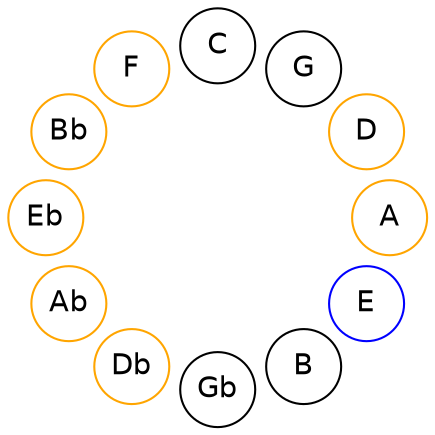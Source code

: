 
graph {

layout = circo;
mindist = .1

node [shape = circle, fontname = Helvetica, margin = 0]
edge [style=invis]

subgraph 1 {
	E -- B -- Gb -- Db -- Ab -- Eb -- Bb -- F -- C -- G -- D -- A -- E
}

E [color=blue];
Db [color=orange];
Ab [color=orange];
Eb [color=orange];
Bb [color=orange];
F [color=orange];
D [color=orange];
A [color=orange];
}
